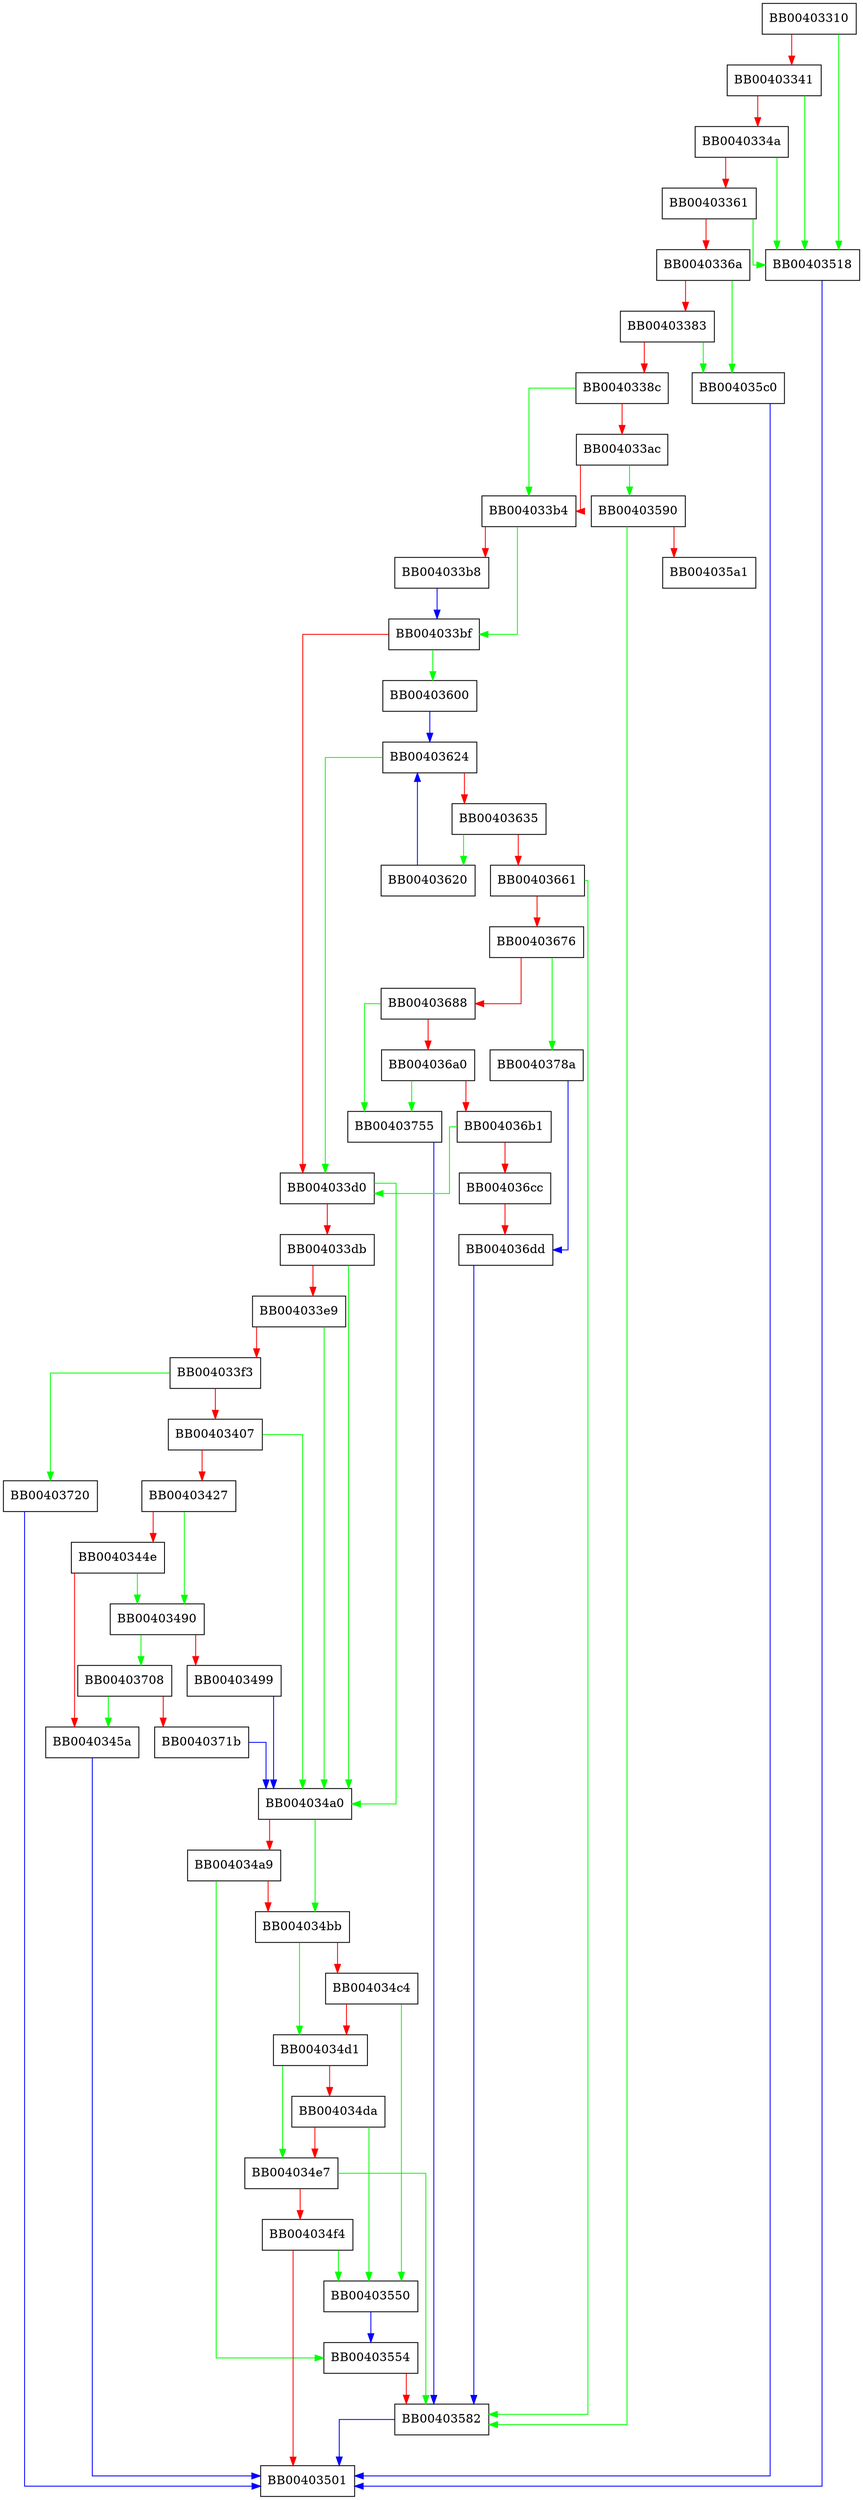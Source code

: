 digraph process_cert_request {
  node [shape="box"];
  graph [splines=ortho];
  BB00403310 -> BB00403518 [color="green"];
  BB00403310 -> BB00403341 [color="red"];
  BB00403341 -> BB00403518 [color="green"];
  BB00403341 -> BB0040334a [color="red"];
  BB0040334a -> BB00403518 [color="green"];
  BB0040334a -> BB00403361 [color="red"];
  BB00403361 -> BB00403518 [color="green"];
  BB00403361 -> BB0040336a [color="red"];
  BB0040336a -> BB004035c0 [color="green"];
  BB0040336a -> BB00403383 [color="red"];
  BB00403383 -> BB004035c0 [color="green"];
  BB00403383 -> BB0040338c [color="red"];
  BB0040338c -> BB004033b4 [color="green"];
  BB0040338c -> BB004033ac [color="red"];
  BB004033ac -> BB00403590 [color="green"];
  BB004033ac -> BB004033b4 [color="red"];
  BB004033b4 -> BB004033bf [color="green"];
  BB004033b4 -> BB004033b8 [color="red"];
  BB004033b8 -> BB004033bf [color="blue"];
  BB004033bf -> BB00403600 [color="green"];
  BB004033bf -> BB004033d0 [color="red"];
  BB004033d0 -> BB004034a0 [color="green"];
  BB004033d0 -> BB004033db [color="red"];
  BB004033db -> BB004034a0 [color="green"];
  BB004033db -> BB004033e9 [color="red"];
  BB004033e9 -> BB004034a0 [color="green"];
  BB004033e9 -> BB004033f3 [color="red"];
  BB004033f3 -> BB00403720 [color="green"];
  BB004033f3 -> BB00403407 [color="red"];
  BB00403407 -> BB004034a0 [color="green"];
  BB00403407 -> BB00403427 [color="red"];
  BB00403427 -> BB00403490 [color="green"];
  BB00403427 -> BB0040344e [color="red"];
  BB0040344e -> BB00403490 [color="green"];
  BB0040344e -> BB0040345a [color="red"];
  BB0040345a -> BB00403501 [color="blue"];
  BB00403490 -> BB00403708 [color="green"];
  BB00403490 -> BB00403499 [color="red"];
  BB00403499 -> BB004034a0 [color="blue"];
  BB004034a0 -> BB004034bb [color="green"];
  BB004034a0 -> BB004034a9 [color="red"];
  BB004034a9 -> BB00403554 [color="green"];
  BB004034a9 -> BB004034bb [color="red"];
  BB004034bb -> BB004034d1 [color="green"];
  BB004034bb -> BB004034c4 [color="red"];
  BB004034c4 -> BB00403550 [color="green"];
  BB004034c4 -> BB004034d1 [color="red"];
  BB004034d1 -> BB004034e7 [color="green"];
  BB004034d1 -> BB004034da [color="red"];
  BB004034da -> BB00403550 [color="green"];
  BB004034da -> BB004034e7 [color="red"];
  BB004034e7 -> BB00403582 [color="green"];
  BB004034e7 -> BB004034f4 [color="red"];
  BB004034f4 -> BB00403550 [color="green"];
  BB004034f4 -> BB00403501 [color="red"];
  BB00403518 -> BB00403501 [color="blue"];
  BB00403550 -> BB00403554 [color="blue"];
  BB00403554 -> BB00403582 [color="red"];
  BB00403582 -> BB00403501 [color="blue"];
  BB00403590 -> BB00403582 [color="green"];
  BB00403590 -> BB004035a1 [color="red"];
  BB004035c0 -> BB00403501 [color="blue"];
  BB00403600 -> BB00403624 [color="blue"];
  BB00403620 -> BB00403624 [color="blue"];
  BB00403624 -> BB004033d0 [color="green"];
  BB00403624 -> BB00403635 [color="red"];
  BB00403635 -> BB00403620 [color="green"];
  BB00403635 -> BB00403661 [color="red"];
  BB00403661 -> BB00403582 [color="green"];
  BB00403661 -> BB00403676 [color="red"];
  BB00403676 -> BB0040378a [color="green"];
  BB00403676 -> BB00403688 [color="red"];
  BB00403688 -> BB00403755 [color="green"];
  BB00403688 -> BB004036a0 [color="red"];
  BB004036a0 -> BB00403755 [color="green"];
  BB004036a0 -> BB004036b1 [color="red"];
  BB004036b1 -> BB004033d0 [color="green"];
  BB004036b1 -> BB004036cc [color="red"];
  BB004036cc -> BB004036dd [color="red"];
  BB004036dd -> BB00403582 [color="blue"];
  BB00403708 -> BB0040345a [color="green"];
  BB00403708 -> BB0040371b [color="red"];
  BB0040371b -> BB004034a0 [color="blue"];
  BB00403720 -> BB00403501 [color="blue"];
  BB00403755 -> BB00403582 [color="blue"];
  BB0040378a -> BB004036dd [color="blue"];
}